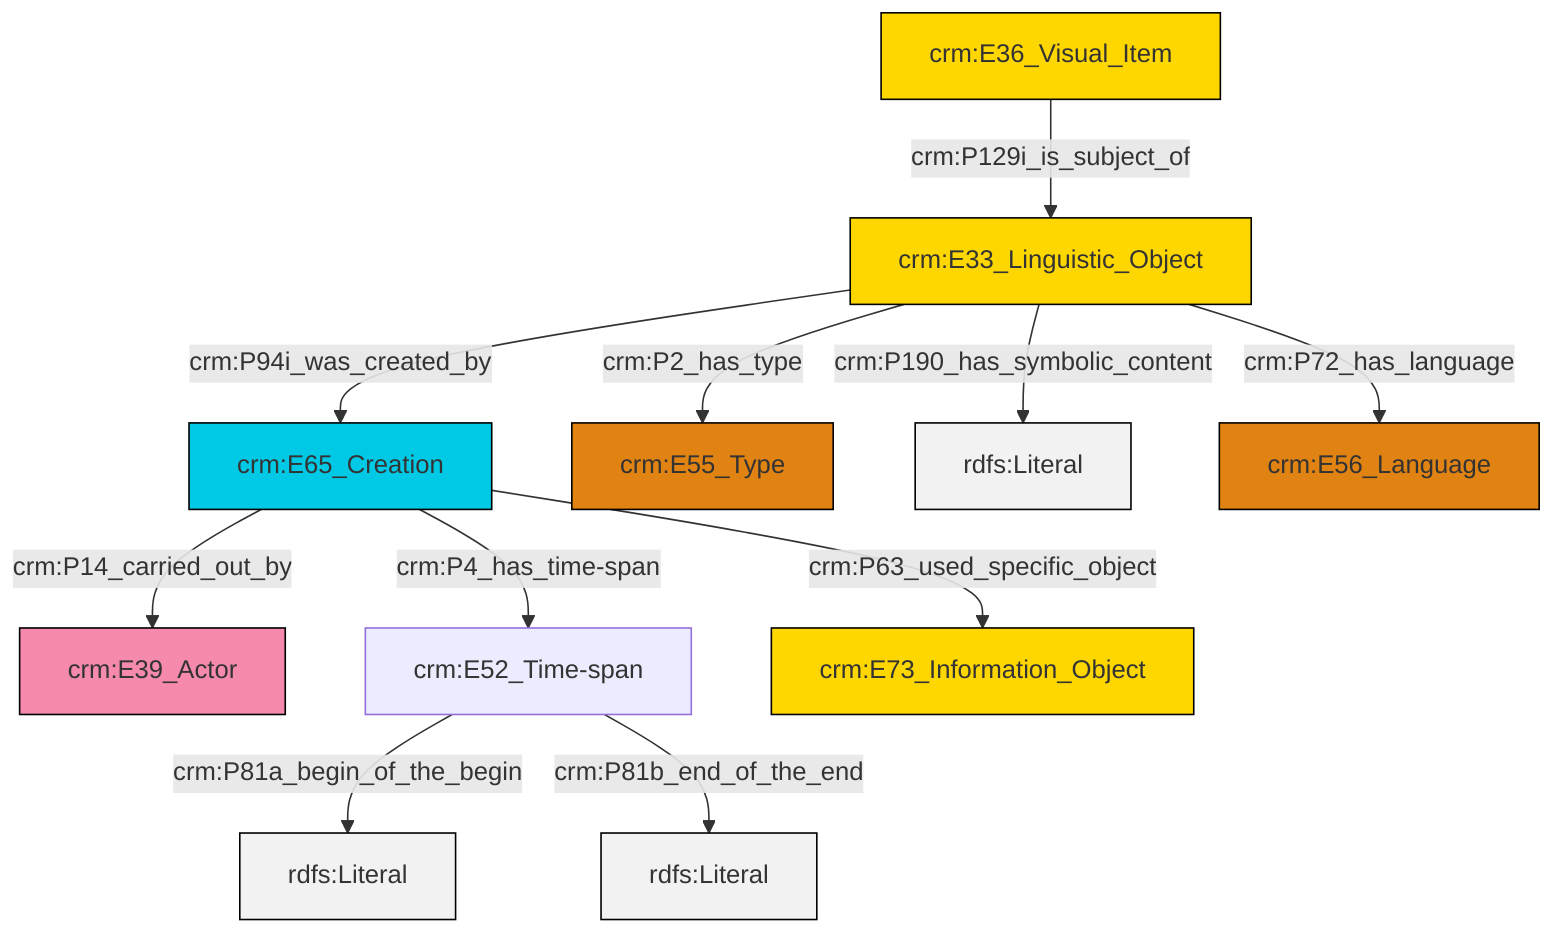 graph TD
classDef Literal fill:#f2f2f2,stroke:#000000;
classDef CRM_Entity fill:#FFFFFF,stroke:#000000;
classDef Temporal_Entity fill:#00C9E6, stroke:#000000;
classDef Type fill:#E18312, stroke:#000000;
classDef Time-Span fill:#2C9C91, stroke:#000000;
classDef Appellation fill:#FFEB7F, stroke:#000000;
classDef Place fill:#008836, stroke:#000000;
classDef Persistent_Item fill:#B266B2, stroke:#000000;
classDef Conceptual_Object fill:#FFD700, stroke:#000000;
classDef Physical_Thing fill:#D2B48C, stroke:#000000;
classDef Actor fill:#f58aad, stroke:#000000;
classDef PC_Classes fill:#4ce600, stroke:#000000;
classDef Multi fill:#cccccc,stroke:#000000;

0["crm:E33_Linguistic_Object"]:::Conceptual_Object -->|crm:P94i_was_created_by| 1["crm:E65_Creation"]:::Temporal_Entity
0["crm:E33_Linguistic_Object"]:::Conceptual_Object -->|crm:P2_has_type| 4["crm:E55_Type"]:::Type
0["crm:E33_Linguistic_Object"]:::Conceptual_Object -->|crm:P190_has_symbolic_content| 5[rdfs:Literal]:::Literal
6["crm:E52_Time-span"]:::Default -->|crm:P81a_begin_of_the_begin| 7[rdfs:Literal]:::Literal
6["crm:E52_Time-span"]:::Default -->|crm:P81b_end_of_the_end| 9[rdfs:Literal]:::Literal
1["crm:E65_Creation"]:::Temporal_Entity -->|crm:P14_carried_out_by| 2["crm:E39_Actor"]:::Actor
15["crm:E36_Visual_Item"]:::Conceptual_Object -->|crm:P129i_is_subject_of| 0["crm:E33_Linguistic_Object"]:::Conceptual_Object
0["crm:E33_Linguistic_Object"]:::Conceptual_Object -->|crm:P72_has_language| 13["crm:E56_Language"]:::Type
1["crm:E65_Creation"]:::Temporal_Entity -->|crm:P63_used_specific_object| 10["crm:E73_Information_Object"]:::Conceptual_Object
1["crm:E65_Creation"]:::Temporal_Entity -->|crm:P4_has_time-span| 6["crm:E52_Time-span"]:::Default